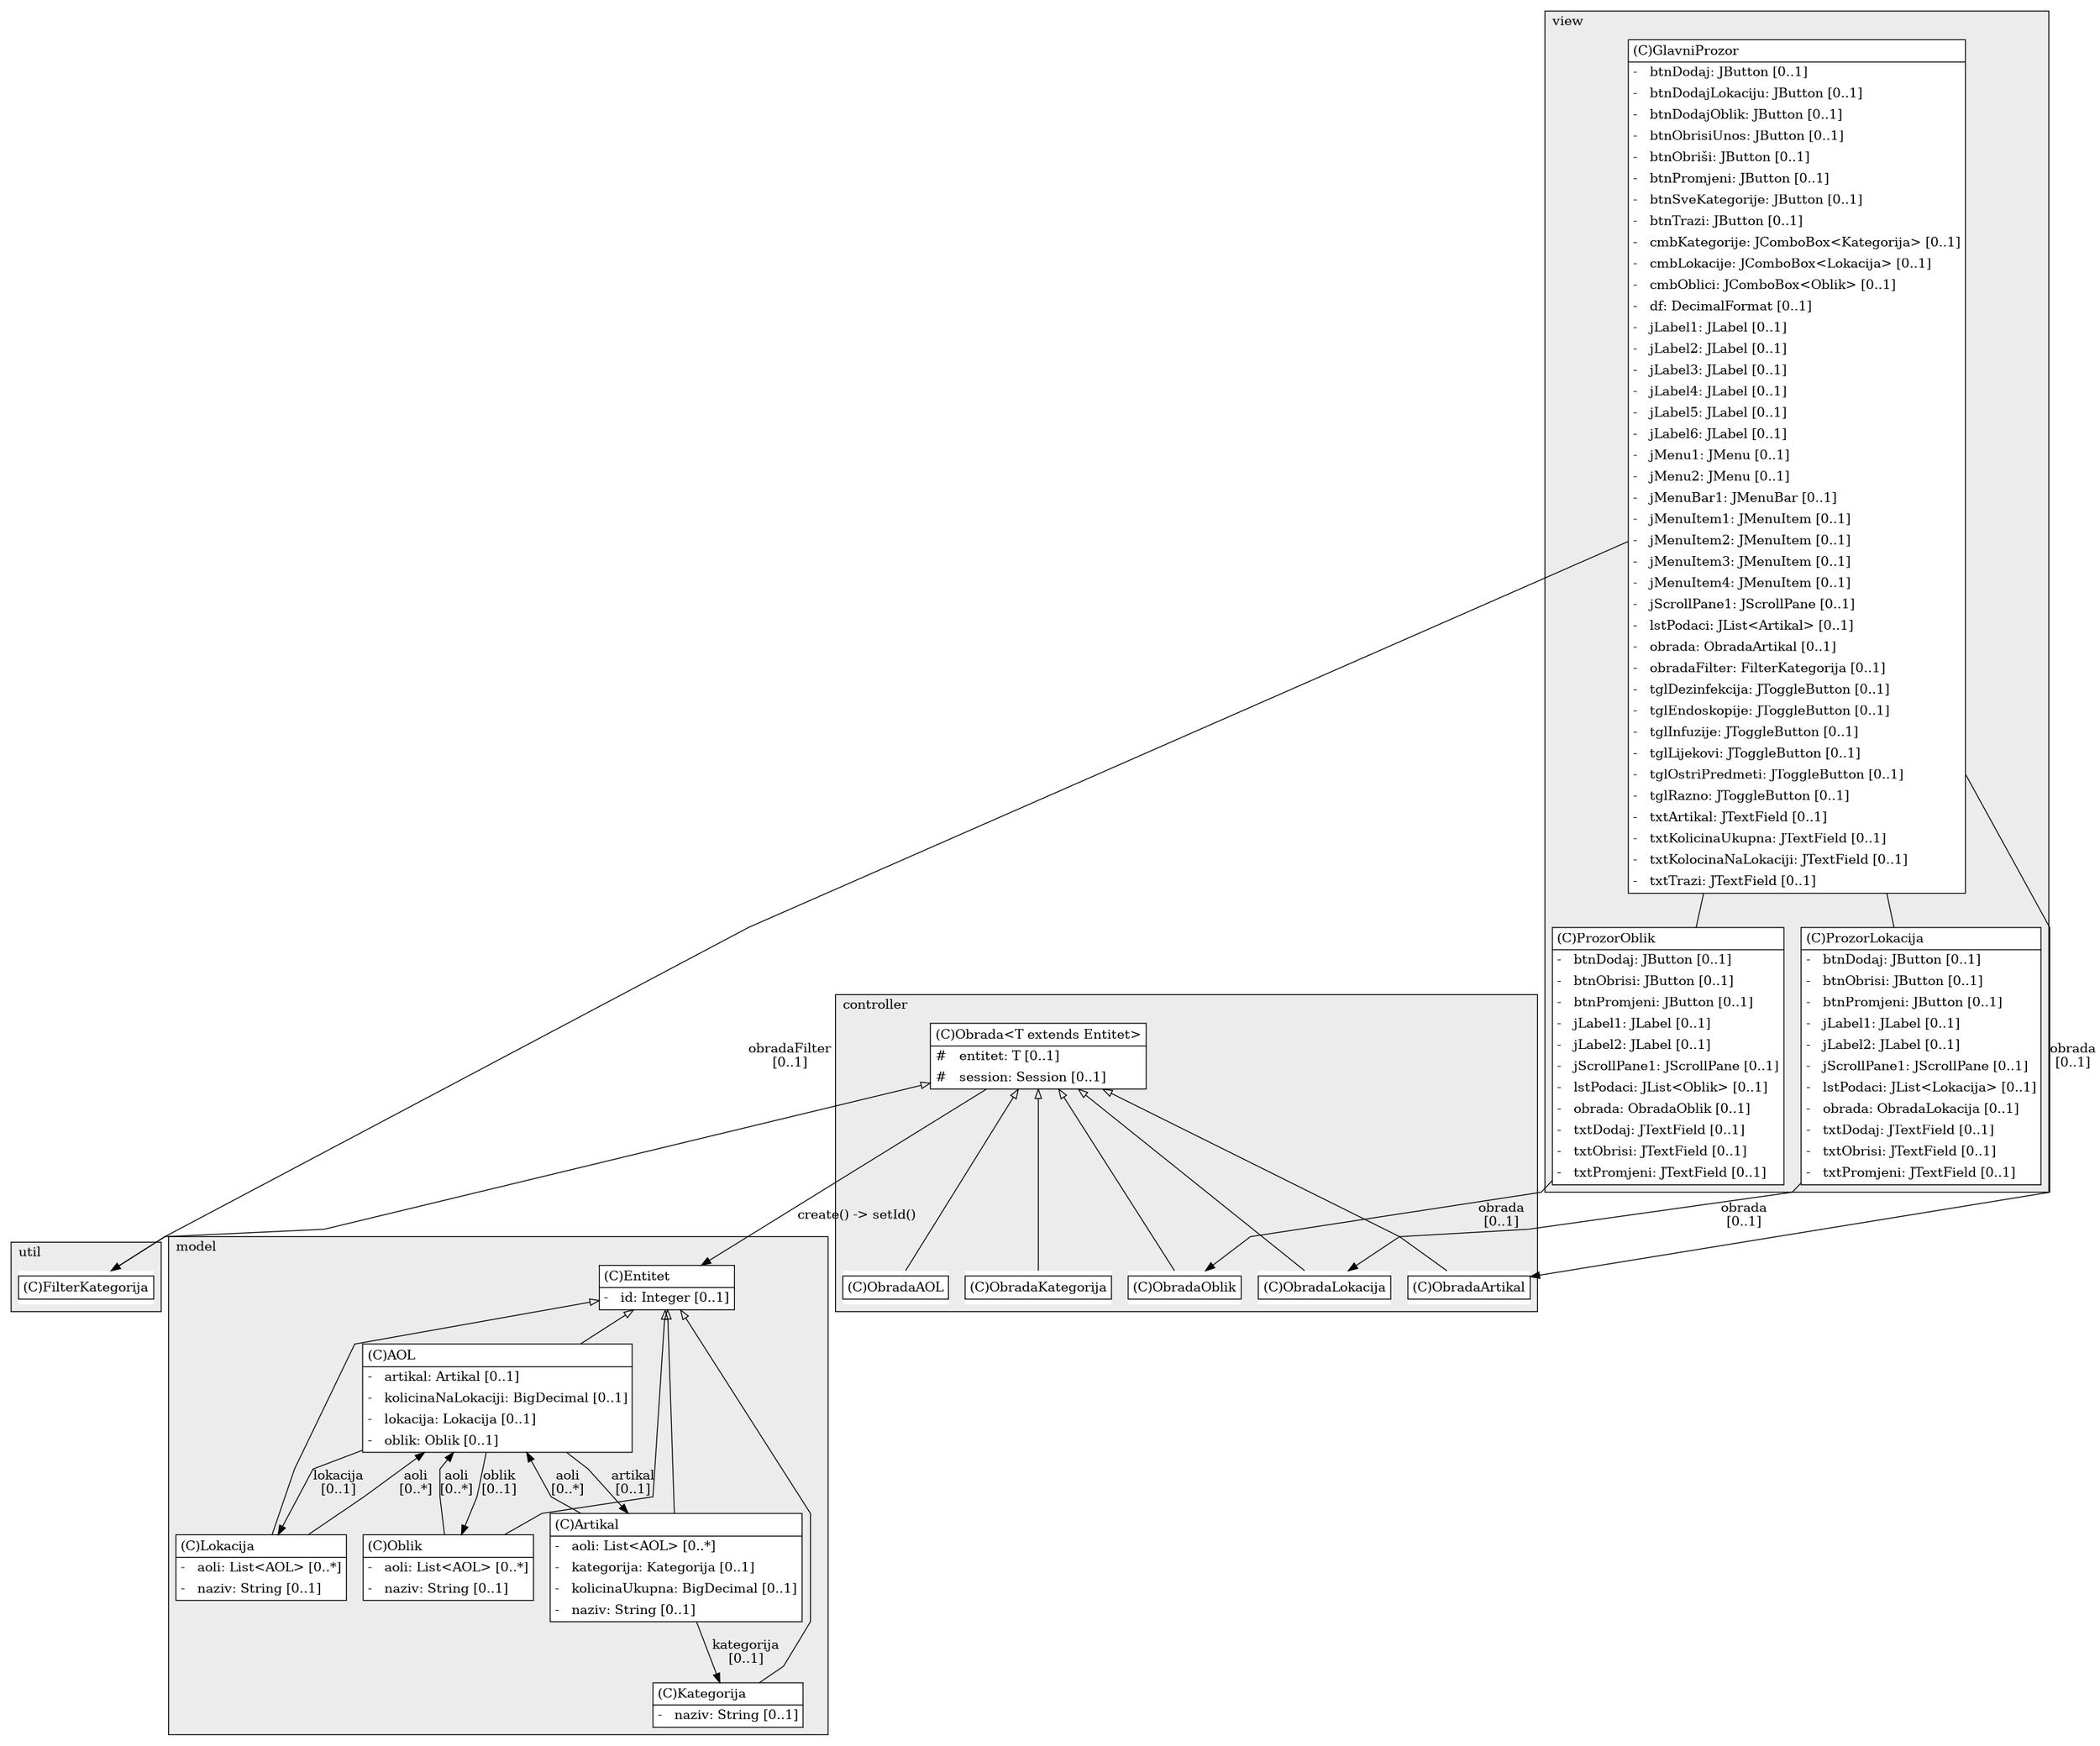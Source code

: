 @startuml

/' diagram meta data start
config=StructureConfiguration;
{
  "projectClassification": {
    "searchMode": "OpenProject", // OpenProject, AllProjects
    "includedProjects": "",
    "pathEndKeywords": "*.impl",
    "isClientPath": "",
    "isClientName": "",
    "isTestPath": "",
    "isTestName": "",
    "isMappingPath": "",
    "isMappingName": "",
    "isDataAccessPath": "",
    "isDataAccessName": "",
    "isDataStructurePath": "",
    "isDataStructureName": "",
    "isInterfaceStructuresPath": "",
    "isInterfaceStructuresName": "",
    "isEntryPointPath": "",
    "isEntryPointName": "",
    "treatFinalFieldsAsMandatory": false
  },
  "graphRestriction": {
    "classPackageExcludeFilter": "",
    "classPackageIncludeFilter": "",
    "classNameExcludeFilter": "",
    "classNameIncludeFilter": "",
    "methodNameExcludeFilter": "",
    "methodNameIncludeFilter": "",
    "removeByInheritance": "", // inheritance/annotation based filtering is done in a second step
    "removeByAnnotation": "",
    "removeByClassPackage": "", // cleanup the graph after inheritance/annotation based filtering is done
    "removeByClassName": "",
    "cutMappings": false,
    "cutEnum": false,
    "cutTests": true,
    "cutClient": true,
    "cutDataAccess": true,
    "cutInterfaceStructures": false,
    "cutDataStructures": false,
    "cutGetterAndSetter": false,
    "cutConstructors": true
  },
  "graphTraversal": {
    "forwardDepth": 6,
    "backwardDepth": 6,
    "classPackageExcludeFilter": "",
    "classPackageIncludeFilter": "",
    "classNameExcludeFilter": "",
    "classNameIncludeFilter": "",
    "methodNameExcludeFilter": "",
    "methodNameIncludeFilter": "",
    "hideMappings": true,
    "hideDataStructures": true,
    "hidePrivateMethods": true,
    "hideInterfaceCalls": true, // indirection: implementation -> interface (is hidden) -> implementation
    "onlyShowApplicationEntryPoints": false, // root node is included
    "useMethodCallsForStructureDiagram": "ForwardOnly" // ForwardOnly, BothDirections, No
  },
  "details": {
    "aggregation": "GroupByClass", // ByClass, GroupByClass, None
    "showClassGenericTypes": false,
    "showMethods": false,
    "showMethodParameterNames": false,
    "showMethodParameterTypes": false,
    "showMethodReturnType": false,
    "showPackageLevels": 2,
    "showDetailedClassStructure": true
  },
  "rootClass": "socopan.controller.Obrada",
  "extensionCallbackMethod": "" // qualified.class.name#methodName - signature: public static String method(String)
}
diagram meta data end '/



digraph g {
    rankdir="TB"
    splines=polyline
    

'nodes 
subgraph cluster_104069929 { 
   	label=model
	labeljust=l
	fillcolor="#ececec"
	style=filled
   
   AOL1158593488[
	label=<<TABLE BORDER="1" CELLBORDER="0" CELLPADDING="4" CELLSPACING="0">
<TR><TD ALIGN="LEFT" >(C)AOL</TD></TR>
<HR/>
<TR><TD ALIGN="LEFT" >-   artikal: Artikal [0..1]</TD></TR>
<TR><TD ALIGN="LEFT" >-   kolicinaNaLokaciji: BigDecimal [0..1]</TD></TR>
<TR><TD ALIGN="LEFT" >-   lokacija: Lokacija [0..1]</TD></TR>
<TR><TD ALIGN="LEFT" >-   oblik: Oblik [0..1]</TD></TR>
</TABLE>>
	style=filled
	margin=0
	shape=plaintext
	fillcolor="#FFFFFF"
];

Artikal1158593488[
	label=<<TABLE BORDER="1" CELLBORDER="0" CELLPADDING="4" CELLSPACING="0">
<TR><TD ALIGN="LEFT" >(C)Artikal</TD></TR>
<HR/>
<TR><TD ALIGN="LEFT" >-   aoli: List&lt;AOL&gt; [0..*]</TD></TR>
<TR><TD ALIGN="LEFT" >-   kategorija: Kategorija [0..1]</TD></TR>
<TR><TD ALIGN="LEFT" >-   kolicinaUkupna: BigDecimal [0..1]</TD></TR>
<TR><TD ALIGN="LEFT" >-   naziv: String [0..1]</TD></TR>
</TABLE>>
	style=filled
	margin=0
	shape=plaintext
	fillcolor="#FFFFFF"
];

Entitet1158593488[
	label=<<TABLE BORDER="1" CELLBORDER="0" CELLPADDING="4" CELLSPACING="0">
<TR><TD ALIGN="LEFT" >(C)Entitet</TD></TR>
<HR/>
<TR><TD ALIGN="LEFT" >-   id: Integer [0..1]</TD></TR>
</TABLE>>
	style=filled
	margin=0
	shape=plaintext
	fillcolor="#FFFFFF"
];

Kategorija1158593488[
	label=<<TABLE BORDER="1" CELLBORDER="0" CELLPADDING="4" CELLSPACING="0">
<TR><TD ALIGN="LEFT" >(C)Kategorija</TD></TR>
<HR/>
<TR><TD ALIGN="LEFT" >-   naziv: String [0..1]</TD></TR>
</TABLE>>
	style=filled
	margin=0
	shape=plaintext
	fillcolor="#FFFFFF"
];

Lokacija1158593488[
	label=<<TABLE BORDER="1" CELLBORDER="0" CELLPADDING="4" CELLSPACING="0">
<TR><TD ALIGN="LEFT" >(C)Lokacija</TD></TR>
<HR/>
<TR><TD ALIGN="LEFT" >-   aoli: List&lt;AOL&gt; [0..*]</TD></TR>
<TR><TD ALIGN="LEFT" >-   naziv: String [0..1]</TD></TR>
</TABLE>>
	style=filled
	margin=0
	shape=plaintext
	fillcolor="#FFFFFF"
];

Oblik1158593488[
	label=<<TABLE BORDER="1" CELLBORDER="0" CELLPADDING="4" CELLSPACING="0">
<TR><TD ALIGN="LEFT" >(C)Oblik</TD></TR>
<HR/>
<TR><TD ALIGN="LEFT" >-   aoli: List&lt;AOL&gt; [0..*]</TD></TR>
<TR><TD ALIGN="LEFT" >-   naziv: String [0..1]</TD></TR>
</TABLE>>
	style=filled
	margin=0
	shape=plaintext
	fillcolor="#FFFFFF"
];
} 

subgraph cluster_3600386 { 
   	label=util
	labeljust=l
	fillcolor="#ececec"
	style=filled
   
   FilterKategorija37617275[
	label=<<TABLE BORDER="1" CELLBORDER="0" CELLPADDING="4" CELLSPACING="0">
<TR><TD ALIGN="LEFT" >(C)FilterKategorija</TD></TR>
</TABLE>>
	style=filled
	margin=0
	shape=plaintext
	fillcolor="#FFFFFF"
];
} 

subgraph cluster_3619493 { 
   	label=view
	labeljust=l
	fillcolor="#ececec"
	style=filled
   
   GlavniProzor37636382[
	label=<<TABLE BORDER="1" CELLBORDER="0" CELLPADDING="4" CELLSPACING="0">
<TR><TD ALIGN="LEFT" >(C)GlavniProzor</TD></TR>
<HR/>
<TR><TD ALIGN="LEFT" >-   btnDodaj: JButton [0..1]</TD></TR>
<TR><TD ALIGN="LEFT" >-   btnDodajLokaciju: JButton [0..1]</TD></TR>
<TR><TD ALIGN="LEFT" >-   btnDodajOblik: JButton [0..1]</TD></TR>
<TR><TD ALIGN="LEFT" >-   btnObrisiUnos: JButton [0..1]</TD></TR>
<TR><TD ALIGN="LEFT" >-   btnObriši: JButton [0..1]</TD></TR>
<TR><TD ALIGN="LEFT" >-   btnPromjeni: JButton [0..1]</TD></TR>
<TR><TD ALIGN="LEFT" >-   btnSveKategorije: JButton [0..1]</TD></TR>
<TR><TD ALIGN="LEFT" >-   btnTrazi: JButton [0..1]</TD></TR>
<TR><TD ALIGN="LEFT" >-   cmbKategorije: JComboBox&lt;Kategorija&gt; [0..1]</TD></TR>
<TR><TD ALIGN="LEFT" >-   cmbLokacije: JComboBox&lt;Lokacija&gt; [0..1]</TD></TR>
<TR><TD ALIGN="LEFT" >-   cmbOblici: JComboBox&lt;Oblik&gt; [0..1]</TD></TR>
<TR><TD ALIGN="LEFT" >-   df: DecimalFormat [0..1]</TD></TR>
<TR><TD ALIGN="LEFT" >-   jLabel1: JLabel [0..1]</TD></TR>
<TR><TD ALIGN="LEFT" >-   jLabel2: JLabel [0..1]</TD></TR>
<TR><TD ALIGN="LEFT" >-   jLabel3: JLabel [0..1]</TD></TR>
<TR><TD ALIGN="LEFT" >-   jLabel4: JLabel [0..1]</TD></TR>
<TR><TD ALIGN="LEFT" >-   jLabel5: JLabel [0..1]</TD></TR>
<TR><TD ALIGN="LEFT" >-   jLabel6: JLabel [0..1]</TD></TR>
<TR><TD ALIGN="LEFT" >-   jMenu1: JMenu [0..1]</TD></TR>
<TR><TD ALIGN="LEFT" >-   jMenu2: JMenu [0..1]</TD></TR>
<TR><TD ALIGN="LEFT" >-   jMenuBar1: JMenuBar [0..1]</TD></TR>
<TR><TD ALIGN="LEFT" >-   jMenuItem1: JMenuItem [0..1]</TD></TR>
<TR><TD ALIGN="LEFT" >-   jMenuItem2: JMenuItem [0..1]</TD></TR>
<TR><TD ALIGN="LEFT" >-   jMenuItem3: JMenuItem [0..1]</TD></TR>
<TR><TD ALIGN="LEFT" >-   jMenuItem4: JMenuItem [0..1]</TD></TR>
<TR><TD ALIGN="LEFT" >-   jScrollPane1: JScrollPane [0..1]</TD></TR>
<TR><TD ALIGN="LEFT" >-   lstPodaci: JList&lt;Artikal&gt; [0..1]</TD></TR>
<TR><TD ALIGN="LEFT" >-   obrada: ObradaArtikal [0..1]</TD></TR>
<TR><TD ALIGN="LEFT" >-   obradaFilter: FilterKategorija [0..1]</TD></TR>
<TR><TD ALIGN="LEFT" >-   tglDezinfekcija: JToggleButton [0..1]</TD></TR>
<TR><TD ALIGN="LEFT" >-   tglEndoskopije: JToggleButton [0..1]</TD></TR>
<TR><TD ALIGN="LEFT" >-   tglInfuzije: JToggleButton [0..1]</TD></TR>
<TR><TD ALIGN="LEFT" >-   tglLijekovi: JToggleButton [0..1]</TD></TR>
<TR><TD ALIGN="LEFT" >-   tglOstriPredmeti: JToggleButton [0..1]</TD></TR>
<TR><TD ALIGN="LEFT" >-   tglRazno: JToggleButton [0..1]</TD></TR>
<TR><TD ALIGN="LEFT" >-   txtArtikal: JTextField [0..1]</TD></TR>
<TR><TD ALIGN="LEFT" >-   txtKolicinaUkupna: JTextField [0..1]</TD></TR>
<TR><TD ALIGN="LEFT" >-   txtKolocinaNaLokaciji: JTextField [0..1]</TD></TR>
<TR><TD ALIGN="LEFT" >-   txtTrazi: JTextField [0..1]</TD></TR>
</TABLE>>
	style=filled
	margin=0
	shape=plaintext
	fillcolor="#FFFFFF"
];

ProzorLokacija37636382[
	label=<<TABLE BORDER="1" CELLBORDER="0" CELLPADDING="4" CELLSPACING="0">
<TR><TD ALIGN="LEFT" >(C)ProzorLokacija</TD></TR>
<HR/>
<TR><TD ALIGN="LEFT" >-   btnDodaj: JButton [0..1]</TD></TR>
<TR><TD ALIGN="LEFT" >-   btnObrisi: JButton [0..1]</TD></TR>
<TR><TD ALIGN="LEFT" >-   btnPromjeni: JButton [0..1]</TD></TR>
<TR><TD ALIGN="LEFT" >-   jLabel1: JLabel [0..1]</TD></TR>
<TR><TD ALIGN="LEFT" >-   jLabel2: JLabel [0..1]</TD></TR>
<TR><TD ALIGN="LEFT" >-   jScrollPane1: JScrollPane [0..1]</TD></TR>
<TR><TD ALIGN="LEFT" >-   lstPodaci: JList&lt;Lokacija&gt; [0..1]</TD></TR>
<TR><TD ALIGN="LEFT" >-   obrada: ObradaLokacija [0..1]</TD></TR>
<TR><TD ALIGN="LEFT" >-   txtDodaj: JTextField [0..1]</TD></TR>
<TR><TD ALIGN="LEFT" >-   txtObrisi: JTextField [0..1]</TD></TR>
<TR><TD ALIGN="LEFT" >-   txtPromjeni: JTextField [0..1]</TD></TR>
</TABLE>>
	style=filled
	margin=0
	shape=plaintext
	fillcolor="#FFFFFF"
];

ProzorOblik37636382[
	label=<<TABLE BORDER="1" CELLBORDER="0" CELLPADDING="4" CELLSPACING="0">
<TR><TD ALIGN="LEFT" >(C)ProzorOblik</TD></TR>
<HR/>
<TR><TD ALIGN="LEFT" >-   btnDodaj: JButton [0..1]</TD></TR>
<TR><TD ALIGN="LEFT" >-   btnObrisi: JButton [0..1]</TD></TR>
<TR><TD ALIGN="LEFT" >-   btnPromjeni: JButton [0..1]</TD></TR>
<TR><TD ALIGN="LEFT" >-   jLabel1: JLabel [0..1]</TD></TR>
<TR><TD ALIGN="LEFT" >-   jLabel2: JLabel [0..1]</TD></TR>
<TR><TD ALIGN="LEFT" >-   jScrollPane1: JScrollPane [0..1]</TD></TR>
<TR><TD ALIGN="LEFT" >-   lstPodaci: JList&lt;Oblik&gt; [0..1]</TD></TR>
<TR><TD ALIGN="LEFT" >-   obrada: ObradaOblik [0..1]</TD></TR>
<TR><TD ALIGN="LEFT" >-   txtDodaj: JTextField [0..1]</TD></TR>
<TR><TD ALIGN="LEFT" >-   txtObrisi: JTextField [0..1]</TD></TR>
<TR><TD ALIGN="LEFT" >-   txtPromjeni: JTextField [0..1]</TD></TR>
</TABLE>>
	style=filled
	margin=0
	shape=plaintext
	fillcolor="#FFFFFF"
];
} 

subgraph cluster_637428636 { 
   	label=controller
	labeljust=l
	fillcolor="#ececec"
	style=filled
   
   Obrada556469419[
	label=<<TABLE BORDER="1" CELLBORDER="0" CELLPADDING="4" CELLSPACING="0">
<TR><TD ALIGN="LEFT" >(C)Obrada&lt;T extends Entitet&gt;</TD></TR>
<HR/>
<TR><TD ALIGN="LEFT" >#   entitet: T [0..1]</TD></TR>
<TR><TD ALIGN="LEFT" >#   session: Session [0..1]</TD></TR>
</TABLE>>
	style=filled
	margin=0
	shape=plaintext
	fillcolor="#FFFFFF"
];

ObradaAOL556469419[
	label=<<TABLE BORDER="1" CELLBORDER="0" CELLPADDING="4" CELLSPACING="0">
<TR><TD ALIGN="LEFT" >(C)ObradaAOL</TD></TR>
</TABLE>>
	style=filled
	margin=0
	shape=plaintext
	fillcolor="#FFFFFF"
];

ObradaArtikal556469419[
	label=<<TABLE BORDER="1" CELLBORDER="0" CELLPADDING="4" CELLSPACING="0">
<TR><TD ALIGN="LEFT" >(C)ObradaArtikal</TD></TR>
</TABLE>>
	style=filled
	margin=0
	shape=plaintext
	fillcolor="#FFFFFF"
];

ObradaKategorija556469419[
	label=<<TABLE BORDER="1" CELLBORDER="0" CELLPADDING="4" CELLSPACING="0">
<TR><TD ALIGN="LEFT" >(C)ObradaKategorija</TD></TR>
</TABLE>>
	style=filled
	margin=0
	shape=plaintext
	fillcolor="#FFFFFF"
];

ObradaLokacija556469419[
	label=<<TABLE BORDER="1" CELLBORDER="0" CELLPADDING="4" CELLSPACING="0">
<TR><TD ALIGN="LEFT" >(C)ObradaLokacija</TD></TR>
</TABLE>>
	style=filled
	margin=0
	shape=plaintext
	fillcolor="#FFFFFF"
];

ObradaOblik556469419[
	label=<<TABLE BORDER="1" CELLBORDER="0" CELLPADDING="4" CELLSPACING="0">
<TR><TD ALIGN="LEFT" >(C)ObradaOblik</TD></TR>
</TABLE>>
	style=filled
	margin=0
	shape=plaintext
	fillcolor="#FFFFFF"
];
} 

'edges    
AOL1158593488 -> Artikal1158593488[label="artikal
[0..1]"];
AOL1158593488 -> Lokacija1158593488[label="lokacija
[0..1]"];
AOL1158593488 -> Oblik1158593488[label="oblik
[0..1]"];
Artikal1158593488 -> AOL1158593488[label="aoli
[0..*]"];
Artikal1158593488 -> Kategorija1158593488[label="kategorija
[0..1]"];
Entitet1158593488 -> AOL1158593488[arrowhead=none, arrowtail=empty, dir=both];
Entitet1158593488 -> Artikal1158593488[arrowhead=none, arrowtail=empty, dir=both];
Entitet1158593488 -> Kategorija1158593488[arrowhead=none, arrowtail=empty, dir=both];
Entitet1158593488 -> Lokacija1158593488[arrowhead=none, arrowtail=empty, dir=both];
Entitet1158593488 -> Oblik1158593488[arrowhead=none, arrowtail=empty, dir=both];
GlavniProzor37636382 -> FilterKategorija37617275[label="obradaFilter
[0..1]"];
GlavniProzor37636382 -> ObradaArtikal556469419[label="obrada
[0..1]"];
GlavniProzor37636382 -> ProzorLokacija37636382[arrowhead=none];
GlavniProzor37636382 -> ProzorOblik37636382[arrowhead=none];
Lokacija1158593488 -> AOL1158593488[label="aoli
[0..*]"];
Oblik1158593488 -> AOL1158593488[label="aoli
[0..*]"];
Obrada556469419 -> Entitet1158593488[label="create() -> setId()"];
Obrada556469419 -> FilterKategorija37617275[arrowhead=none, arrowtail=empty, dir=both];
Obrada556469419 -> ObradaAOL556469419[arrowhead=none, arrowtail=empty, dir=both];
Obrada556469419 -> ObradaArtikal556469419[arrowhead=none, arrowtail=empty, dir=both];
Obrada556469419 -> ObradaKategorija556469419[arrowhead=none, arrowtail=empty, dir=both];
Obrada556469419 -> ObradaLokacija556469419[arrowhead=none, arrowtail=empty, dir=both];
Obrada556469419 -> ObradaOblik556469419[arrowhead=none, arrowtail=empty, dir=both];
ProzorLokacija37636382 -> ObradaLokacija556469419[label="obrada
[0..1]"];
ProzorOblik37636382 -> ObradaOblik556469419[label="obrada
[0..1]"];
    
}
@enduml